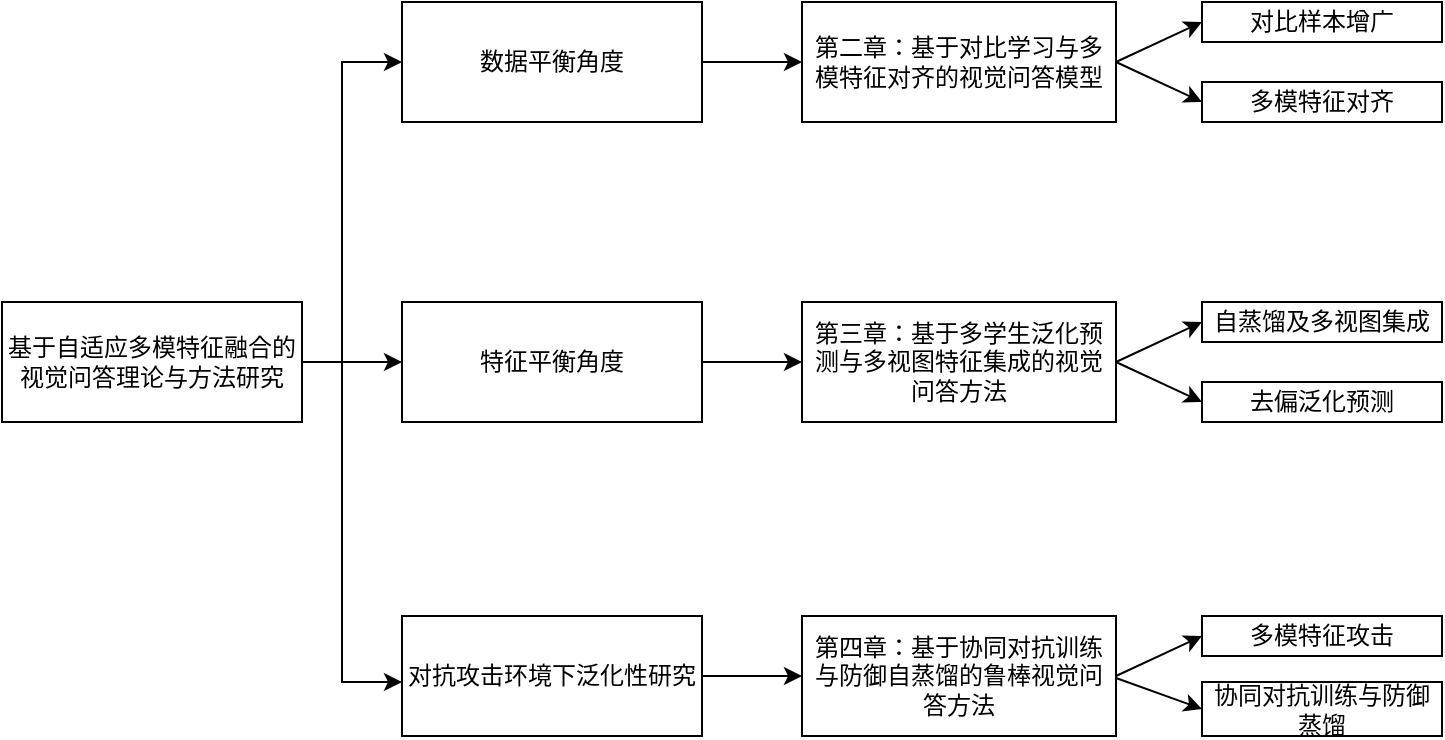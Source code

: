 <mxfile version="21.1.2" type="github">
  <diagram id="C5RBs43oDa-KdzZeNtuy" name="Page-1">
    <mxGraphModel dx="2074" dy="764" grid="1" gridSize="10" guides="1" tooltips="1" connect="1" arrows="1" fold="1" page="1" pageScale="1" pageWidth="827" pageHeight="1169" math="0" shadow="0">
      <root>
        <mxCell id="WIyWlLk6GJQsqaUBKTNV-0" />
        <mxCell id="WIyWlLk6GJQsqaUBKTNV-1" parent="WIyWlLk6GJQsqaUBKTNV-0" />
        <mxCell id="tXltCUCz6-KZ92w806bN-0" value="基于自适应多模特征融合的视觉问答理论与方法研究" style="rounded=0;whiteSpace=wrap;html=1;" parent="WIyWlLk6GJQsqaUBKTNV-1" vertex="1">
          <mxGeometry y="330" width="150" height="60" as="geometry" />
        </mxCell>
        <mxCell id="tXltCUCz6-KZ92w806bN-1" value="数据平衡角度" style="rounded=0;whiteSpace=wrap;html=1;" parent="WIyWlLk6GJQsqaUBKTNV-1" vertex="1">
          <mxGeometry x="200" y="180" width="150" height="60" as="geometry" />
        </mxCell>
        <mxCell id="tXltCUCz6-KZ92w806bN-2" value="特征平衡角度" style="rounded=0;whiteSpace=wrap;html=1;" parent="WIyWlLk6GJQsqaUBKTNV-1" vertex="1">
          <mxGeometry x="200" y="330" width="150" height="60" as="geometry" />
        </mxCell>
        <mxCell id="tXltCUCz6-KZ92w806bN-3" value="对抗攻击环境下泛化性研究" style="rounded=0;whiteSpace=wrap;html=1;" parent="WIyWlLk6GJQsqaUBKTNV-1" vertex="1">
          <mxGeometry x="200" y="487" width="150" height="60" as="geometry" />
        </mxCell>
        <mxCell id="tXltCUCz6-KZ92w806bN-4" value="" style="endArrow=classic;html=1;rounded=0;entryX=0;entryY=0.5;entryDx=0;entryDy=0;" parent="WIyWlLk6GJQsqaUBKTNV-1" target="tXltCUCz6-KZ92w806bN-2" edge="1">
          <mxGeometry width="50" height="50" relative="1" as="geometry">
            <mxPoint x="150" y="360" as="sourcePoint" />
            <mxPoint x="200" y="310" as="targetPoint" />
          </mxGeometry>
        </mxCell>
        <mxCell id="tXltCUCz6-KZ92w806bN-8" value="" style="endArrow=classic;html=1;rounded=0;entryX=0;entryY=0.5;entryDx=0;entryDy=0;" parent="WIyWlLk6GJQsqaUBKTNV-1" target="tXltCUCz6-KZ92w806bN-1" edge="1">
          <mxGeometry width="50" height="50" relative="1" as="geometry">
            <mxPoint x="170" y="360" as="sourcePoint" />
            <mxPoint x="170" y="210" as="targetPoint" />
            <Array as="points">
              <mxPoint x="170" y="270" />
              <mxPoint x="170" y="210" />
            </Array>
          </mxGeometry>
        </mxCell>
        <mxCell id="tXltCUCz6-KZ92w806bN-9" value="" style="endArrow=classic;html=1;rounded=0;" parent="WIyWlLk6GJQsqaUBKTNV-1" edge="1">
          <mxGeometry width="50" height="50" relative="1" as="geometry">
            <mxPoint x="170" y="360" as="sourcePoint" />
            <mxPoint x="200" y="520" as="targetPoint" />
            <Array as="points">
              <mxPoint x="170" y="520" />
            </Array>
          </mxGeometry>
        </mxCell>
        <mxCell id="tXltCUCz6-KZ92w806bN-10" value="第二章：基于对比学习与多模特征对齐的视觉问答模型" style="rounded=0;whiteSpace=wrap;html=1;" parent="WIyWlLk6GJQsqaUBKTNV-1" vertex="1">
          <mxGeometry x="400" y="180" width="157" height="60" as="geometry" />
        </mxCell>
        <mxCell id="tXltCUCz6-KZ92w806bN-11" value="第三章：基于多学生泛化预测与多视图特征集成的视觉问答方法" style="rounded=0;whiteSpace=wrap;html=1;" parent="WIyWlLk6GJQsqaUBKTNV-1" vertex="1">
          <mxGeometry x="400" y="330" width="157" height="60" as="geometry" />
        </mxCell>
        <mxCell id="tXltCUCz6-KZ92w806bN-12" value="第四章：基于协同对抗训练与防御自蒸馏的鲁棒视觉问答方法" style="rounded=0;whiteSpace=wrap;html=1;" parent="WIyWlLk6GJQsqaUBKTNV-1" vertex="1">
          <mxGeometry x="400" y="487" width="157" height="60" as="geometry" />
        </mxCell>
        <mxCell id="tXltCUCz6-KZ92w806bN-13" value="" style="endArrow=classic;html=1;rounded=0;exitX=1;exitY=0.5;exitDx=0;exitDy=0;entryX=0;entryY=0.5;entryDx=0;entryDy=0;" parent="WIyWlLk6GJQsqaUBKTNV-1" source="tXltCUCz6-KZ92w806bN-1" target="tXltCUCz6-KZ92w806bN-10" edge="1">
          <mxGeometry width="50" height="50" relative="1" as="geometry">
            <mxPoint x="460" y="400" as="sourcePoint" />
            <mxPoint x="510" y="350" as="targetPoint" />
          </mxGeometry>
        </mxCell>
        <mxCell id="tXltCUCz6-KZ92w806bN-15" value="" style="endArrow=classic;html=1;rounded=0;exitX=1;exitY=0.5;exitDx=0;exitDy=0;entryX=0;entryY=0.5;entryDx=0;entryDy=0;" parent="WIyWlLk6GJQsqaUBKTNV-1" source="tXltCUCz6-KZ92w806bN-2" target="tXltCUCz6-KZ92w806bN-11" edge="1">
          <mxGeometry width="50" height="50" relative="1" as="geometry">
            <mxPoint x="460" y="400" as="sourcePoint" />
            <mxPoint x="510" y="350" as="targetPoint" />
          </mxGeometry>
        </mxCell>
        <mxCell id="tXltCUCz6-KZ92w806bN-16" value="" style="endArrow=classic;html=1;rounded=0;exitX=1;exitY=0.5;exitDx=0;exitDy=0;entryX=0;entryY=0.5;entryDx=0;entryDy=0;" parent="WIyWlLk6GJQsqaUBKTNV-1" source="tXltCUCz6-KZ92w806bN-3" target="tXltCUCz6-KZ92w806bN-12" edge="1">
          <mxGeometry width="50" height="50" relative="1" as="geometry">
            <mxPoint x="460" y="440" as="sourcePoint" />
            <mxPoint x="510" y="390" as="targetPoint" />
          </mxGeometry>
        </mxCell>
        <mxCell id="tXltCUCz6-KZ92w806bN-17" value="对比样本增广" style="rounded=0;whiteSpace=wrap;html=1;" parent="WIyWlLk6GJQsqaUBKTNV-1" vertex="1">
          <mxGeometry x="600" y="180" width="120" height="20" as="geometry" />
        </mxCell>
        <mxCell id="tXltCUCz6-KZ92w806bN-18" value="多模特征对齐" style="rounded=0;whiteSpace=wrap;html=1;" parent="WIyWlLk6GJQsqaUBKTNV-1" vertex="1">
          <mxGeometry x="600" y="220" width="120" height="20" as="geometry" />
        </mxCell>
        <mxCell id="tXltCUCz6-KZ92w806bN-19" value="自蒸馏及多视图集成" style="rounded=0;whiteSpace=wrap;html=1;" parent="WIyWlLk6GJQsqaUBKTNV-1" vertex="1">
          <mxGeometry x="600" y="330" width="120" height="20" as="geometry" />
        </mxCell>
        <mxCell id="tXltCUCz6-KZ92w806bN-20" value="去偏泛化预测" style="rounded=0;whiteSpace=wrap;html=1;" parent="WIyWlLk6GJQsqaUBKTNV-1" vertex="1">
          <mxGeometry x="600" y="370" width="120" height="20" as="geometry" />
        </mxCell>
        <mxCell id="tXltCUCz6-KZ92w806bN-21" value="多模特征攻击" style="rounded=0;whiteSpace=wrap;html=1;" parent="WIyWlLk6GJQsqaUBKTNV-1" vertex="1">
          <mxGeometry x="600" y="487" width="120" height="20" as="geometry" />
        </mxCell>
        <mxCell id="tXltCUCz6-KZ92w806bN-22" value="协同对抗训练与防御蒸馏" style="rounded=0;whiteSpace=wrap;html=1;" parent="WIyWlLk6GJQsqaUBKTNV-1" vertex="1">
          <mxGeometry x="600" y="520" width="120" height="27" as="geometry" />
        </mxCell>
        <mxCell id="tXltCUCz6-KZ92w806bN-23" value="" style="endArrow=classic;html=1;rounded=0;exitX=1;exitY=0.5;exitDx=0;exitDy=0;entryX=0;entryY=0.5;entryDx=0;entryDy=0;" parent="WIyWlLk6GJQsqaUBKTNV-1" source="tXltCUCz6-KZ92w806bN-10" target="tXltCUCz6-KZ92w806bN-17" edge="1">
          <mxGeometry width="50" height="50" relative="1" as="geometry">
            <mxPoint x="460" y="340" as="sourcePoint" />
            <mxPoint x="510" y="290" as="targetPoint" />
          </mxGeometry>
        </mxCell>
        <mxCell id="tXltCUCz6-KZ92w806bN-24" value="" style="endArrow=classic;html=1;rounded=0;exitX=1;exitY=0.5;exitDx=0;exitDy=0;entryX=0;entryY=0.5;entryDx=0;entryDy=0;" parent="WIyWlLk6GJQsqaUBKTNV-1" source="tXltCUCz6-KZ92w806bN-10" target="tXltCUCz6-KZ92w806bN-18" edge="1">
          <mxGeometry width="50" height="50" relative="1" as="geometry">
            <mxPoint x="460" y="340" as="sourcePoint" />
            <mxPoint x="510" y="290" as="targetPoint" />
          </mxGeometry>
        </mxCell>
        <mxCell id="tXltCUCz6-KZ92w806bN-25" value="" style="endArrow=classic;html=1;rounded=0;exitX=1;exitY=0.5;exitDx=0;exitDy=0;entryX=0;entryY=0.5;entryDx=0;entryDy=0;" parent="WIyWlLk6GJQsqaUBKTNV-1" source="tXltCUCz6-KZ92w806bN-11" target="tXltCUCz6-KZ92w806bN-19" edge="1">
          <mxGeometry width="50" height="50" relative="1" as="geometry">
            <mxPoint x="460" y="340" as="sourcePoint" />
            <mxPoint x="510" y="290" as="targetPoint" />
          </mxGeometry>
        </mxCell>
        <mxCell id="tXltCUCz6-KZ92w806bN-26" value="" style="endArrow=classic;html=1;rounded=0;exitX=1;exitY=0.5;exitDx=0;exitDy=0;entryX=0;entryY=0.5;entryDx=0;entryDy=0;" parent="WIyWlLk6GJQsqaUBKTNV-1" source="tXltCUCz6-KZ92w806bN-11" target="tXltCUCz6-KZ92w806bN-20" edge="1">
          <mxGeometry width="50" height="50" relative="1" as="geometry">
            <mxPoint x="460" y="340" as="sourcePoint" />
            <mxPoint x="510" y="290" as="targetPoint" />
          </mxGeometry>
        </mxCell>
        <mxCell id="tXltCUCz6-KZ92w806bN-27" value="" style="endArrow=classic;html=1;rounded=0;exitX=1;exitY=0.5;exitDx=0;exitDy=0;entryX=0;entryY=0.5;entryDx=0;entryDy=0;" parent="WIyWlLk6GJQsqaUBKTNV-1" source="tXltCUCz6-KZ92w806bN-12" target="tXltCUCz6-KZ92w806bN-21" edge="1">
          <mxGeometry width="50" height="50" relative="1" as="geometry">
            <mxPoint x="460" y="510" as="sourcePoint" />
            <mxPoint x="510" y="460" as="targetPoint" />
          </mxGeometry>
        </mxCell>
        <mxCell id="tXltCUCz6-KZ92w806bN-28" value="" style="endArrow=classic;html=1;rounded=0;entryX=0;entryY=0.5;entryDx=0;entryDy=0;" parent="WIyWlLk6GJQsqaUBKTNV-1" target="tXltCUCz6-KZ92w806bN-22" edge="1">
          <mxGeometry width="50" height="50" relative="1" as="geometry">
            <mxPoint x="557" y="518" as="sourcePoint" />
            <mxPoint x="600" y="530" as="targetPoint" />
          </mxGeometry>
        </mxCell>
      </root>
    </mxGraphModel>
  </diagram>
</mxfile>
